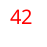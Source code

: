 {
  "sha1": "bg27aitky3sdnk8rxq43x1tqor7tptl",
  "insertion": {
    "when": "2024-07-14T08:38:20.295Z",
    "url": "https://github.com/plantuml/plantuml/issues/1855",
    "user": "plantuml@gmail.com"
  }
}
@startuml
sprite AA <svg xmlns="http://www.w3.org/2000/svg" width="20" height="20" viewBox="0 0 20 20">
  <text x="0" y="14" fill="red" style="font-size:20px;font-family:Consolas;fill:#FF0000;">42</text>
</svg>
title <$AA>
@enduml
